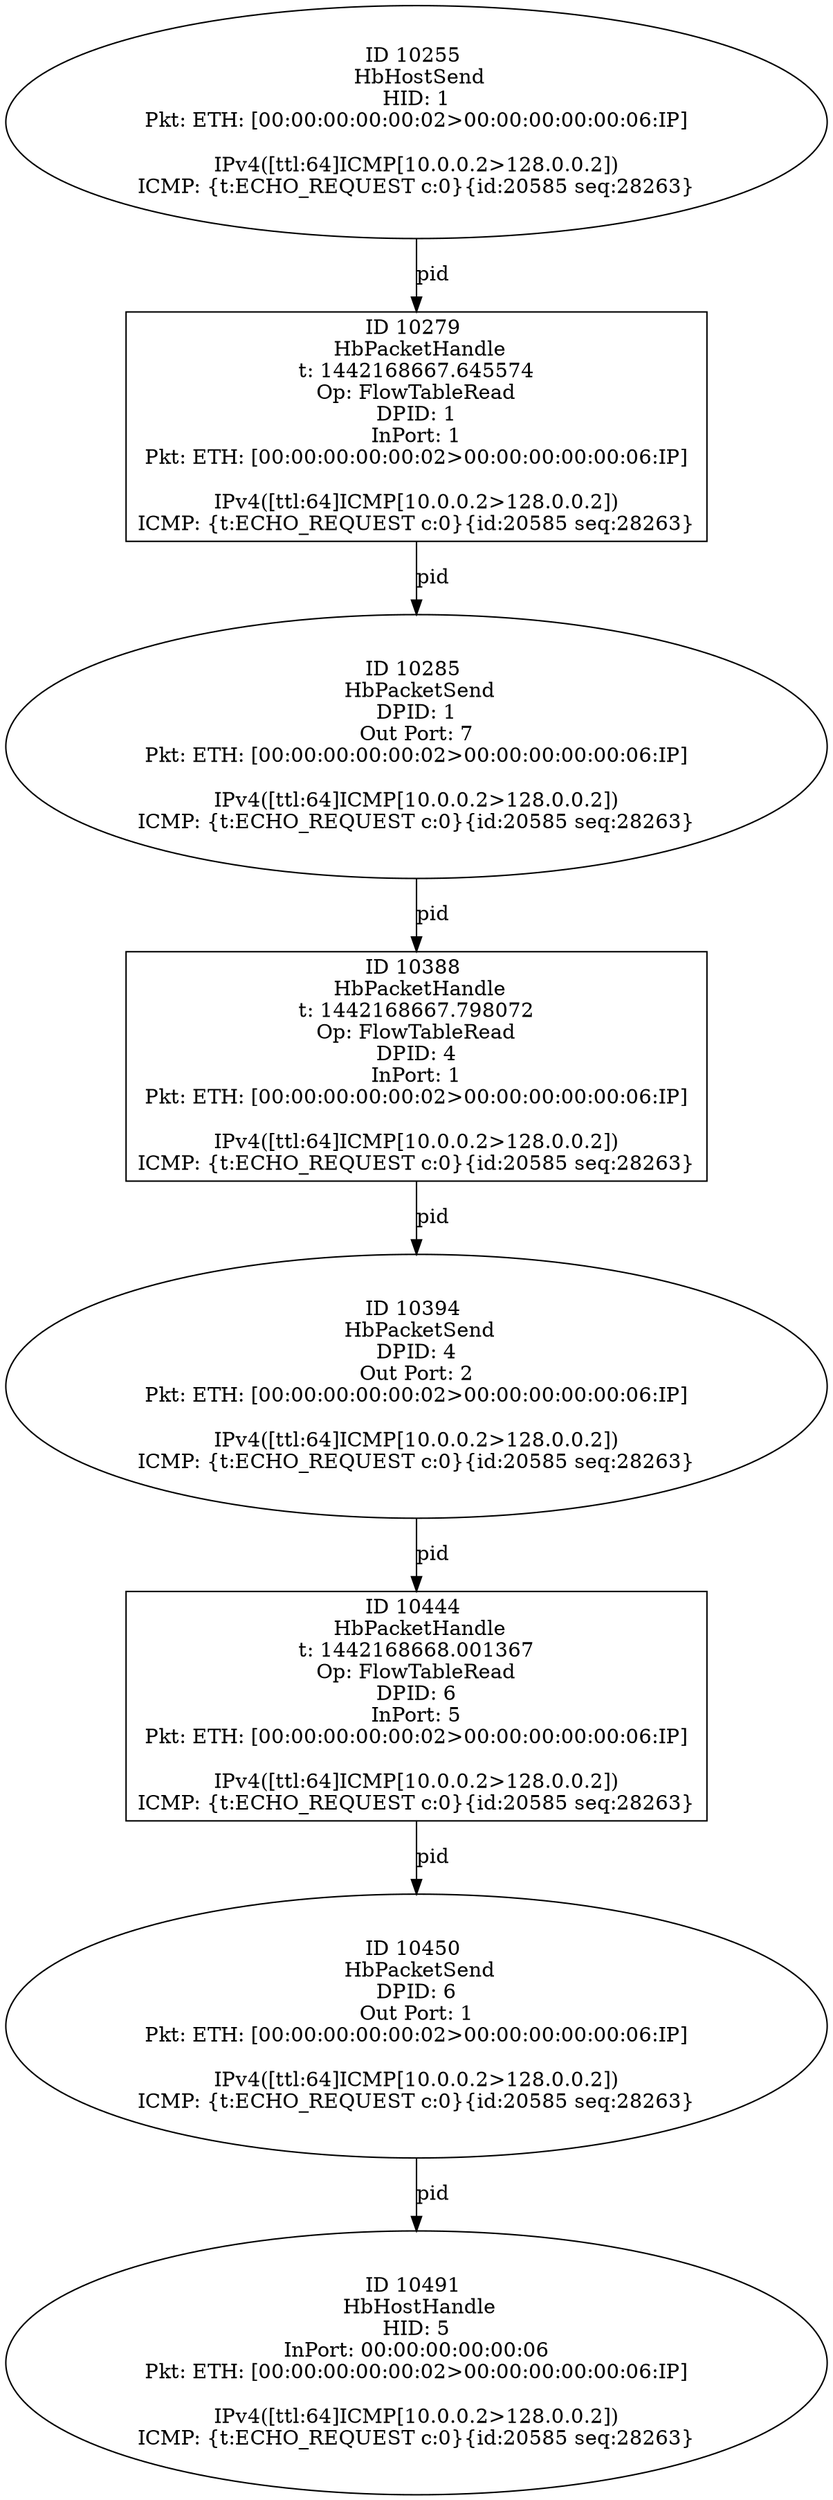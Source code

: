 strict digraph G {
10279 [shape=box, event=<hb_events.HbPacketHandle object at 0x10c5bcb10>, label="ID 10279 
 HbPacketHandle
t: 1442168667.645574
Op: FlowTableRead
DPID: 1
InPort: 1
Pkt: ETH: [00:00:00:00:00:02>00:00:00:00:00:06:IP]

IPv4([ttl:64]ICMP[10.0.0.2>128.0.0.2])
ICMP: {t:ECHO_REQUEST c:0}{id:20585 seq:28263}"];
10444 [shape=box, event=<hb_events.HbPacketHandle object at 0x10c6448d0>, label="ID 10444 
 HbPacketHandle
t: 1442168668.001367
Op: FlowTableRead
DPID: 6
InPort: 5
Pkt: ETH: [00:00:00:00:00:02>00:00:00:00:00:06:IP]

IPv4([ttl:64]ICMP[10.0.0.2>128.0.0.2])
ICMP: {t:ECHO_REQUEST c:0}{id:20585 seq:28263}"];
10285 [shape=oval, event=<hb_events.HbPacketSend object at 0x10c5c9b10>, label="ID 10285 
 HbPacketSend
DPID: 1
Out Port: 7
Pkt: ETH: [00:00:00:00:00:02>00:00:00:00:00:06:IP]

IPv4([ttl:64]ICMP[10.0.0.2>128.0.0.2])
ICMP: {t:ECHO_REQUEST c:0}{id:20585 seq:28263}"];
10255 [shape=oval, event=<hb_events.HbHostSend object at 0x10c5ac9d0>, label="ID 10255 
 HbHostSend
HID: 1
Pkt: ETH: [00:00:00:00:00:02>00:00:00:00:00:06:IP]

IPv4([ttl:64]ICMP[10.0.0.2>128.0.0.2])
ICMP: {t:ECHO_REQUEST c:0}{id:20585 seq:28263}"];
10450 [shape=oval, event=<hb_events.HbPacketSend object at 0x10c652290>, label="ID 10450 
 HbPacketSend
DPID: 6
Out Port: 1
Pkt: ETH: [00:00:00:00:00:02>00:00:00:00:00:06:IP]

IPv4([ttl:64]ICMP[10.0.0.2>128.0.0.2])
ICMP: {t:ECHO_REQUEST c:0}{id:20585 seq:28263}"];
10388 [shape=box, event=<hb_events.HbPacketHandle object at 0x10c619590>, label="ID 10388 
 HbPacketHandle
t: 1442168667.798072
Op: FlowTableRead
DPID: 4
InPort: 1
Pkt: ETH: [00:00:00:00:00:02>00:00:00:00:00:06:IP]

IPv4([ttl:64]ICMP[10.0.0.2>128.0.0.2])
ICMP: {t:ECHO_REQUEST c:0}{id:20585 seq:28263}"];
10491 [shape=oval, event=<hb_events.HbHostHandle object at 0x10c66f690>, label="ID 10491 
 HbHostHandle
HID: 5
InPort: 00:00:00:00:00:06
Pkt: ETH: [00:00:00:00:00:02>00:00:00:00:00:06:IP]

IPv4([ttl:64]ICMP[10.0.0.2>128.0.0.2])
ICMP: {t:ECHO_REQUEST c:0}{id:20585 seq:28263}"];
10394 [shape=oval, event=<hb_events.HbPacketSend object at 0x10c621c50>, label="ID 10394 
 HbPacketSend
DPID: 4
Out Port: 2
Pkt: ETH: [00:00:00:00:00:02>00:00:00:00:00:06:IP]

IPv4([ttl:64]ICMP[10.0.0.2>128.0.0.2])
ICMP: {t:ECHO_REQUEST c:0}{id:20585 seq:28263}"];
10279 -> 10285  [rel=pid, label=pid];
10444 -> 10450  [rel=pid, label=pid];
10285 -> 10388  [rel=pid, label=pid];
10255 -> 10279  [rel=pid, label=pid];
10450 -> 10491  [rel=pid, label=pid];
10388 -> 10394  [rel=pid, label=pid];
10394 -> 10444  [rel=pid, label=pid];
}
